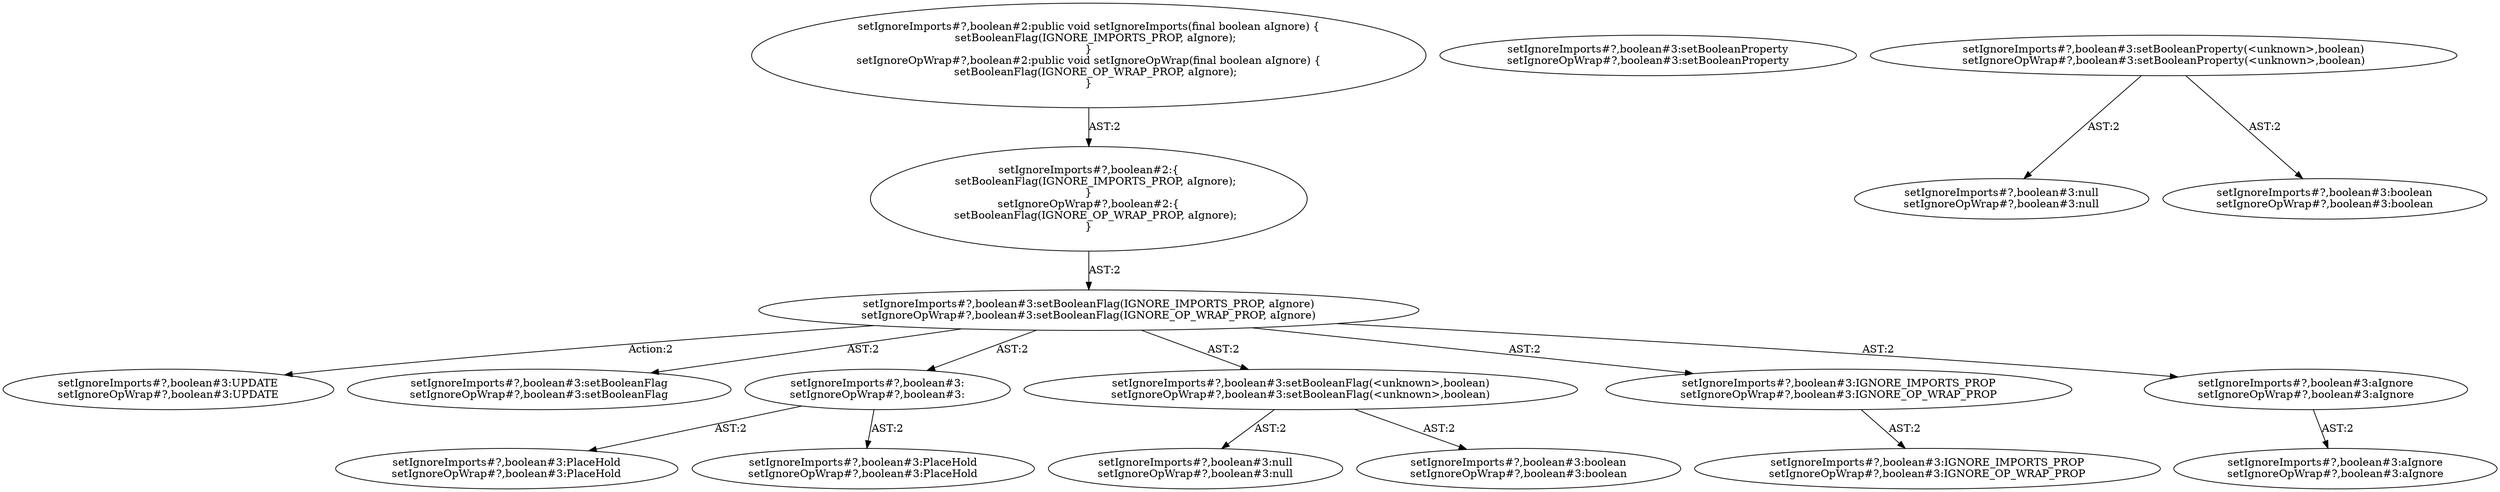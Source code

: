 digraph "Pattern" {
0 [label="setIgnoreImports#?,boolean#3:UPDATE
setIgnoreOpWrap#?,boolean#3:UPDATE" shape=ellipse]
1 [label="setIgnoreImports#?,boolean#3:setBooleanFlag(IGNORE_IMPORTS_PROP, aIgnore)
setIgnoreOpWrap#?,boolean#3:setBooleanFlag(IGNORE_OP_WRAP_PROP, aIgnore)" shape=ellipse]
2 [label="setIgnoreImports#?,boolean#2:\{
    setBooleanFlag(IGNORE_IMPORTS_PROP, aIgnore);
\}
setIgnoreOpWrap#?,boolean#2:\{
    setBooleanFlag(IGNORE_OP_WRAP_PROP, aIgnore);
\}" shape=ellipse]
3 [label="setIgnoreImports#?,boolean#2:public void setIgnoreImports(final boolean aIgnore) \{
    setBooleanFlag(IGNORE_IMPORTS_PROP, aIgnore);
\}
setIgnoreOpWrap#?,boolean#2:public void setIgnoreOpWrap(final boolean aIgnore) \{
    setBooleanFlag(IGNORE_OP_WRAP_PROP, aIgnore);
\}" shape=ellipse]
4 [label="setIgnoreImports#?,boolean#3:setBooleanFlag
setIgnoreOpWrap#?,boolean#3:setBooleanFlag" shape=ellipse]
5 [label="setIgnoreImports#?,boolean#3:
setIgnoreOpWrap#?,boolean#3:" shape=ellipse]
6 [label="setIgnoreImports#?,boolean#3:PlaceHold
setIgnoreOpWrap#?,boolean#3:PlaceHold" shape=ellipse]
7 [label="setIgnoreImports#?,boolean#3:PlaceHold
setIgnoreOpWrap#?,boolean#3:PlaceHold" shape=ellipse]
8 [label="setIgnoreImports#?,boolean#3:setBooleanFlag(<unknown>,boolean)
setIgnoreOpWrap#?,boolean#3:setBooleanFlag(<unknown>,boolean)" shape=ellipse]
9 [label="setIgnoreImports#?,boolean#3:null
setIgnoreOpWrap#?,boolean#3:null" shape=ellipse]
10 [label="setIgnoreImports#?,boolean#3:boolean
setIgnoreOpWrap#?,boolean#3:boolean" shape=ellipse]
11 [label="setIgnoreImports#?,boolean#3:IGNORE_IMPORTS_PROP
setIgnoreOpWrap#?,boolean#3:IGNORE_OP_WRAP_PROP" shape=ellipse]
12 [label="setIgnoreImports#?,boolean#3:IGNORE_IMPORTS_PROP
setIgnoreOpWrap#?,boolean#3:IGNORE_OP_WRAP_PROP" shape=ellipse]
13 [label="setIgnoreImports#?,boolean#3:aIgnore
setIgnoreOpWrap#?,boolean#3:aIgnore" shape=ellipse]
14 [label="setIgnoreImports#?,boolean#3:aIgnore
setIgnoreOpWrap#?,boolean#3:aIgnore" shape=ellipse]
15 [label="setIgnoreImports#?,boolean#3:setBooleanProperty
setIgnoreOpWrap#?,boolean#3:setBooleanProperty" shape=ellipse]
16 [label="setIgnoreImports#?,boolean#3:setBooleanProperty(<unknown>,boolean)
setIgnoreOpWrap#?,boolean#3:setBooleanProperty(<unknown>,boolean)" shape=ellipse]
17 [label="setIgnoreImports#?,boolean#3:null
setIgnoreOpWrap#?,boolean#3:null" shape=ellipse]
18 [label="setIgnoreImports#?,boolean#3:boolean
setIgnoreOpWrap#?,boolean#3:boolean" shape=ellipse]
1 -> 0 [label="Action:2"];
1 -> 4 [label="AST:2"];
1 -> 5 [label="AST:2"];
1 -> 8 [label="AST:2"];
1 -> 11 [label="AST:2"];
1 -> 13 [label="AST:2"];
2 -> 1 [label="AST:2"];
3 -> 2 [label="AST:2"];
5 -> 6 [label="AST:2"];
5 -> 7 [label="AST:2"];
8 -> 9 [label="AST:2"];
8 -> 10 [label="AST:2"];
11 -> 12 [label="AST:2"];
13 -> 14 [label="AST:2"];
16 -> 17 [label="AST:2"];
16 -> 18 [label="AST:2"];
}